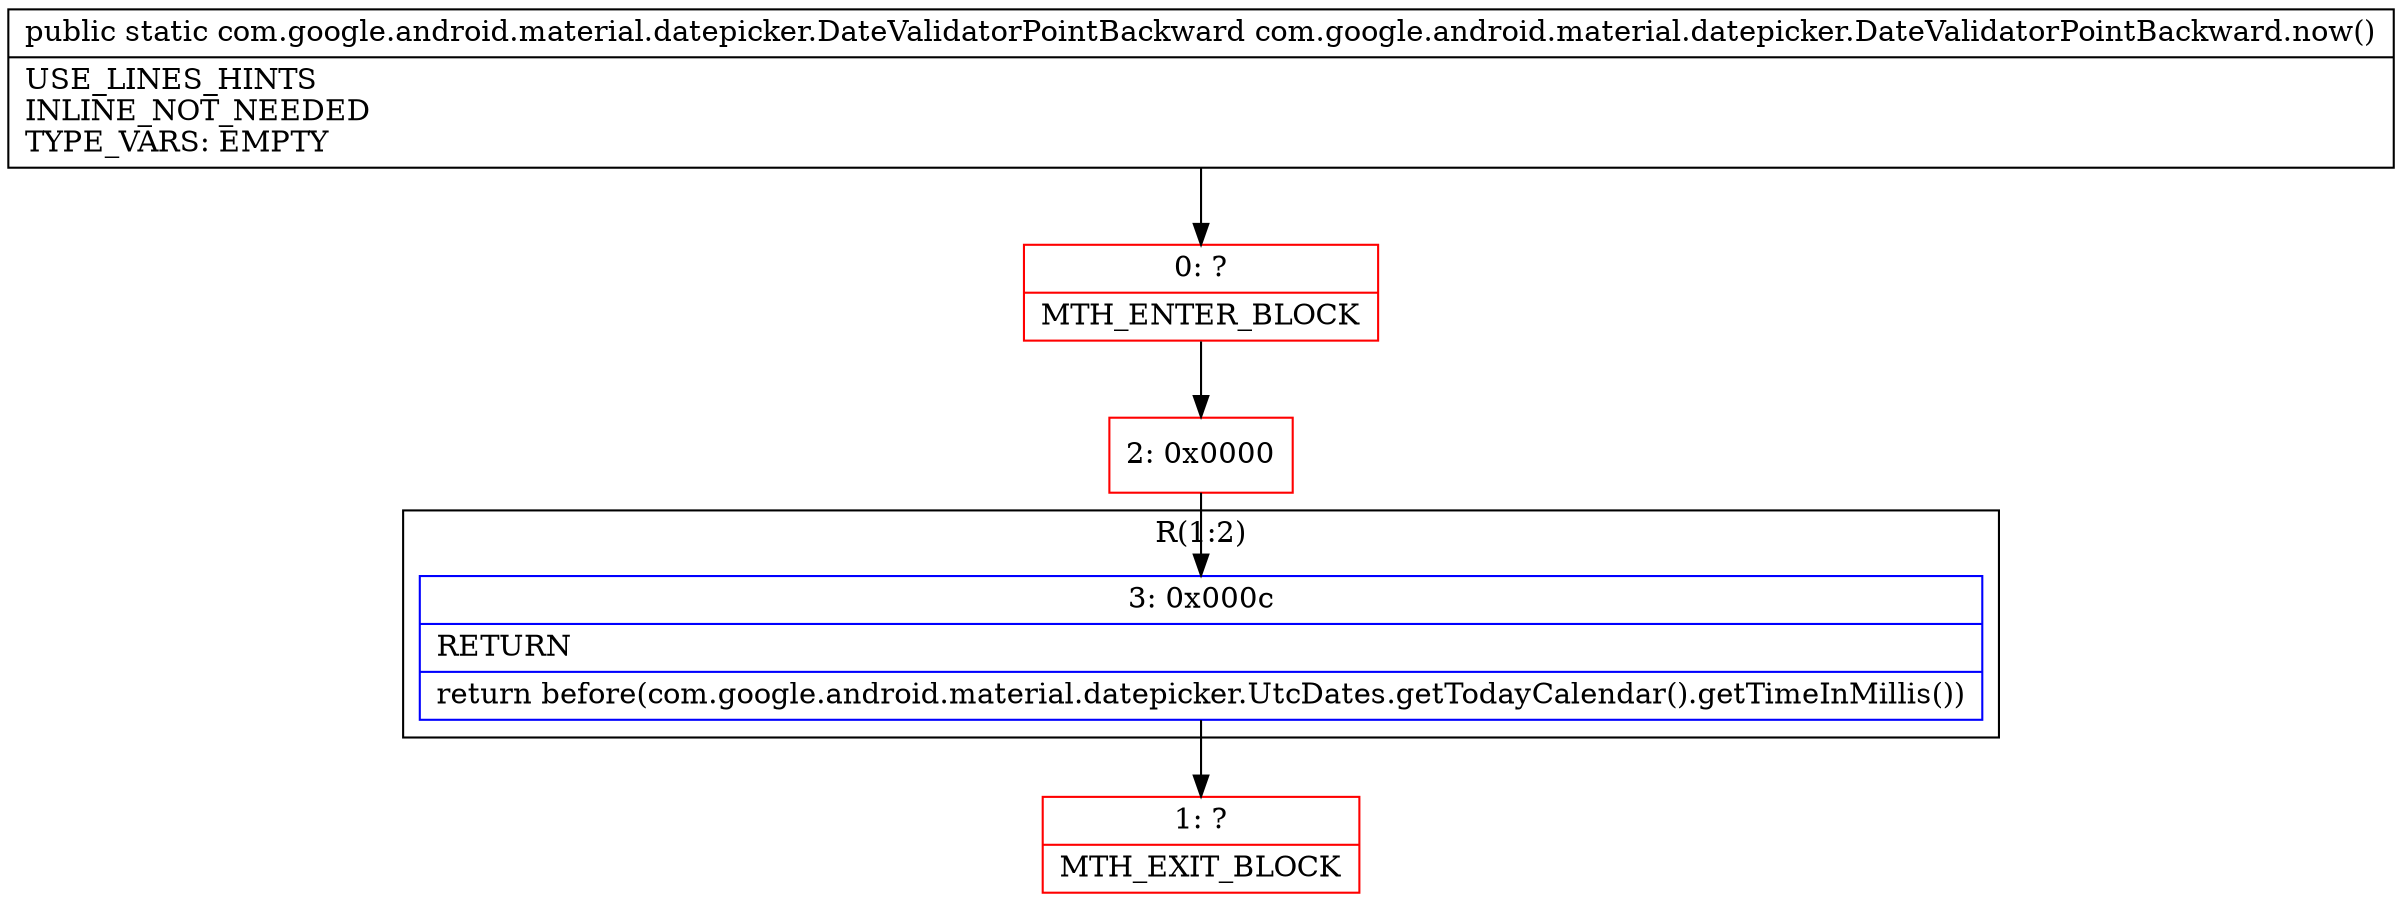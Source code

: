 digraph "CFG forcom.google.android.material.datepicker.DateValidatorPointBackward.now()Lcom\/google\/android\/material\/datepicker\/DateValidatorPointBackward;" {
subgraph cluster_Region_1379219471 {
label = "R(1:2)";
node [shape=record,color=blue];
Node_3 [shape=record,label="{3\:\ 0x000c|RETURN\l|return before(com.google.android.material.datepicker.UtcDates.getTodayCalendar().getTimeInMillis())\l}"];
}
Node_0 [shape=record,color=red,label="{0\:\ ?|MTH_ENTER_BLOCK\l}"];
Node_2 [shape=record,color=red,label="{2\:\ 0x0000}"];
Node_1 [shape=record,color=red,label="{1\:\ ?|MTH_EXIT_BLOCK\l}"];
MethodNode[shape=record,label="{public static com.google.android.material.datepicker.DateValidatorPointBackward com.google.android.material.datepicker.DateValidatorPointBackward.now()  | USE_LINES_HINTS\lINLINE_NOT_NEEDED\lTYPE_VARS: EMPTY\l}"];
MethodNode -> Node_0;Node_3 -> Node_1;
Node_0 -> Node_2;
Node_2 -> Node_3;
}

